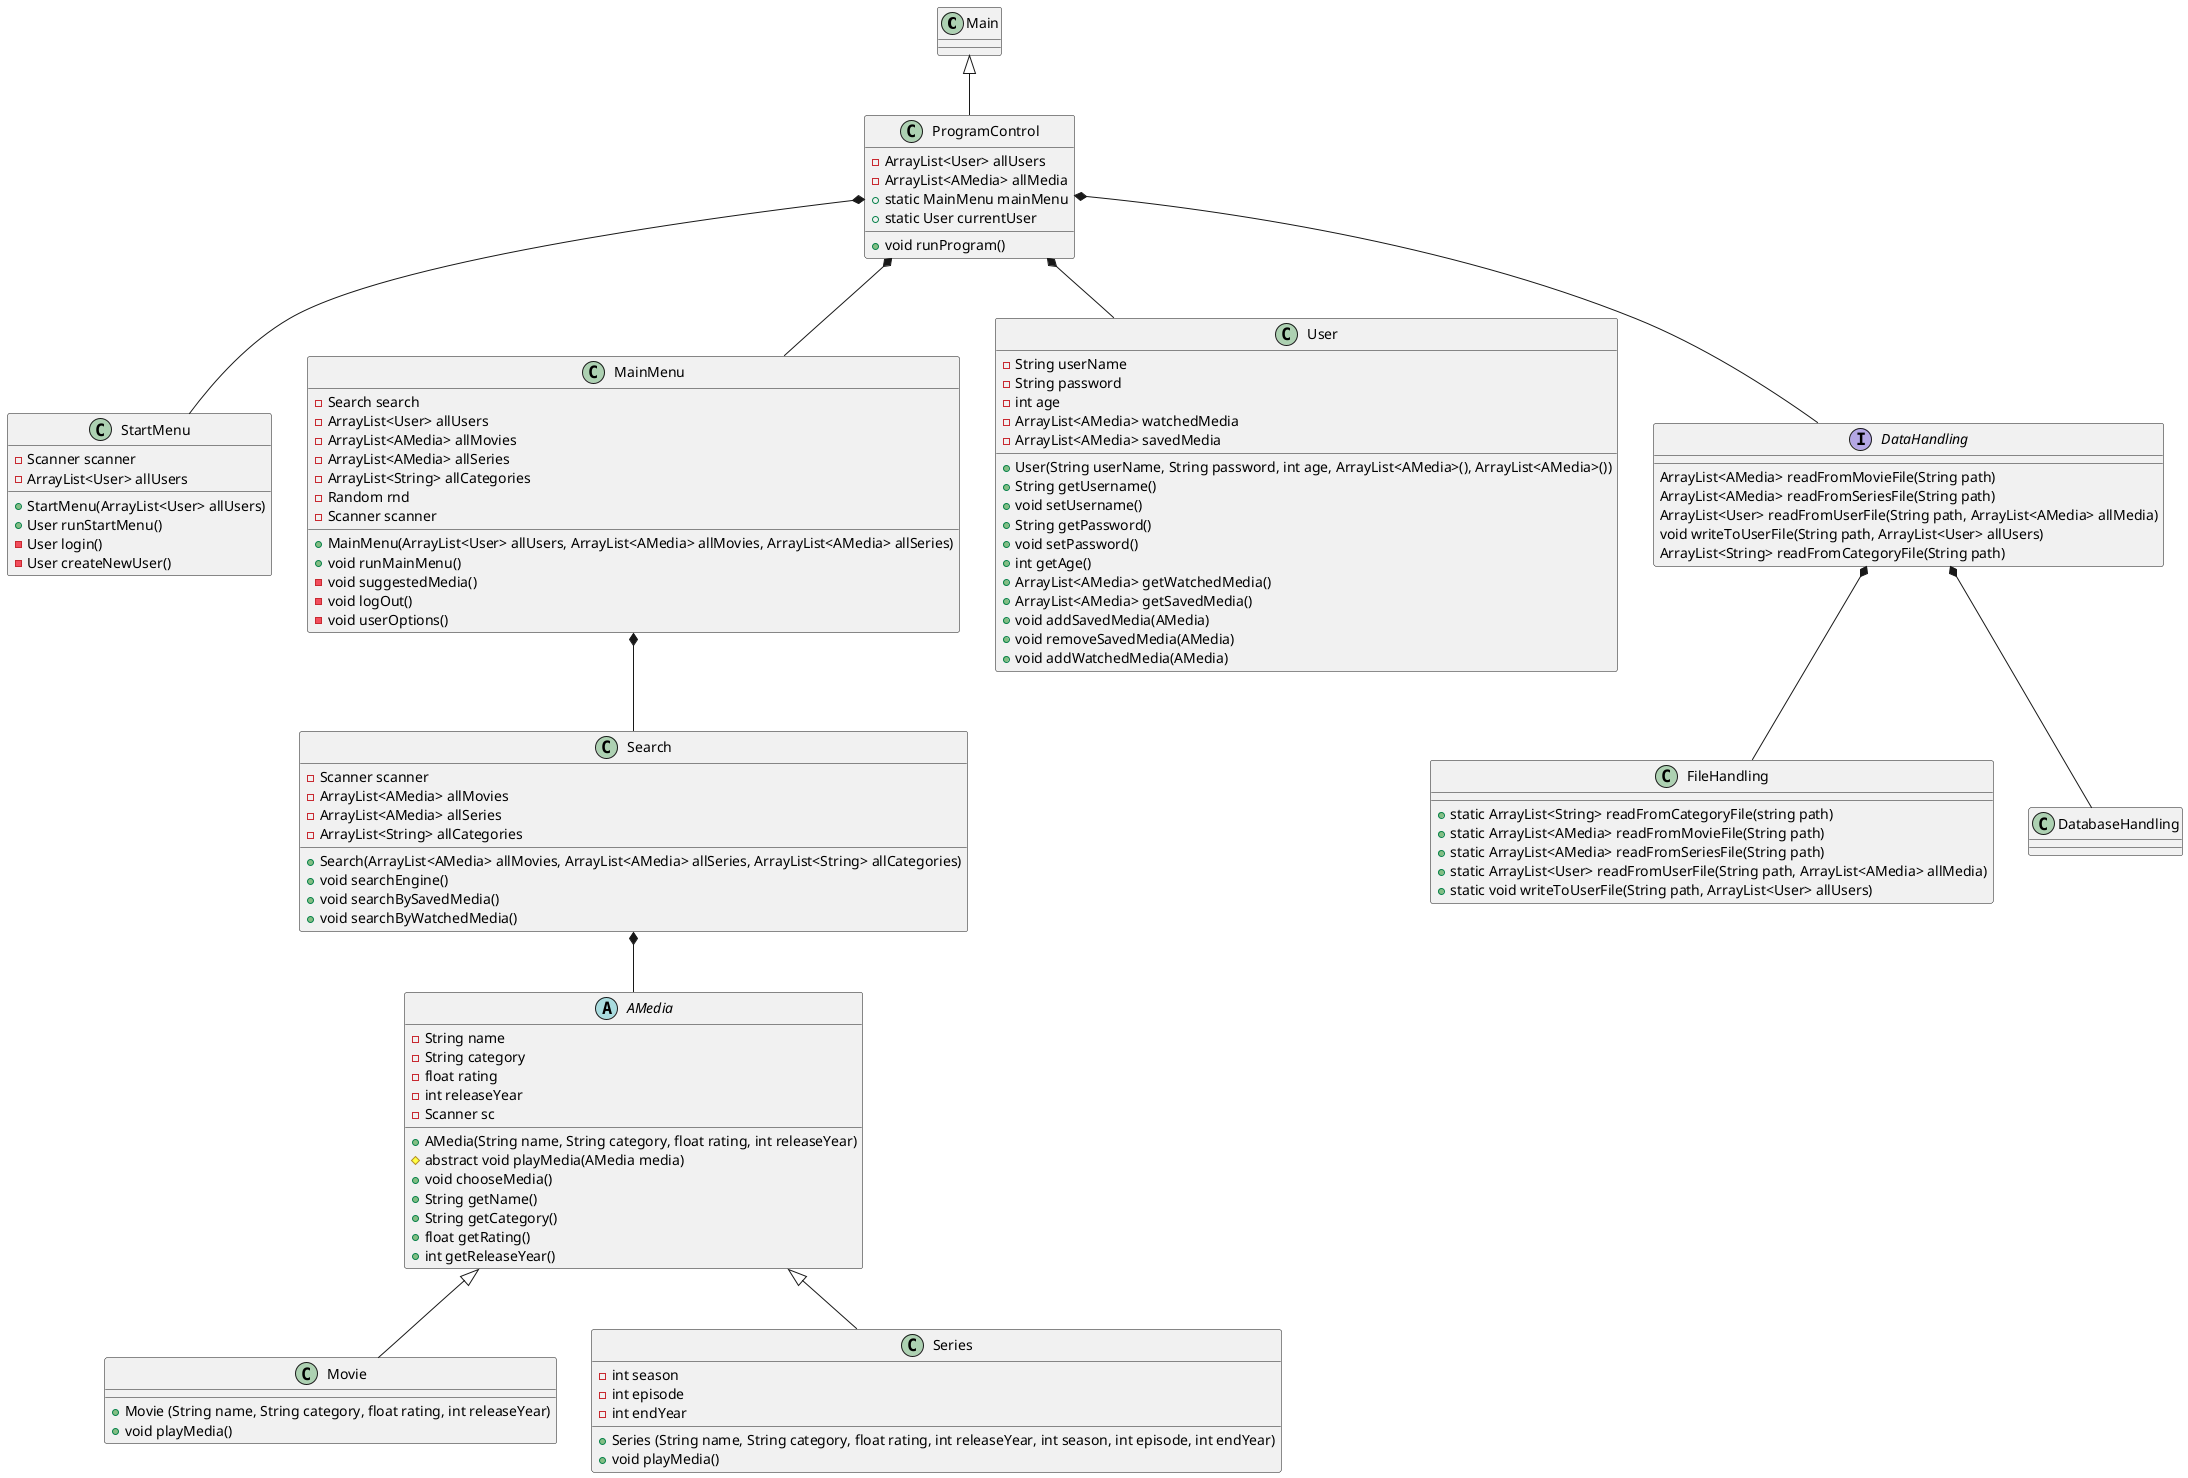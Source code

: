 @startuml
class Main
Main <|-- ProgramControl
ProgramControl *-- StartMenu
ProgramControl *-- MainMenu
ProgramControl *-- User
ProgramControl *-- DataHandling
DataHandling *-- FileHandling
DataHandling *-- DatabaseHandling
MainMenu *-- Search
Search *-- AMedia
AMedia <|-- Movie
AMedia <|-- Series

interface DataHandling{
ArrayList<AMedia> readFromMovieFile(String path)
    ArrayList<AMedia> readFromSeriesFile(String path)
    ArrayList<User> readFromUserFile(String path, ArrayList<AMedia> allMedia)
    void writeToUserFile(String path, ArrayList<User> allUsers)
    ArrayList<String> readFromCategoryFile(String path)
    }

class DatabaseHandling

class Search{
- Scanner scanner
- ArrayList<AMedia> allMovies
- ArrayList<AMedia> allSeries
- ArrayList<String> allCategories
+ Search(ArrayList<AMedia> allMovies, ArrayList<AMedia> allSeries, ArrayList<String> allCategories)
+ void searchEngine()
+ void searchBySavedMedia()
+ void searchByWatchedMedia()
}
class ProgramControl{
- ArrayList<User> allUsers
- ArrayList<AMedia> allMedia
+ static MainMenu mainMenu
+ static User currentUser
+ void runProgram()
}

class StartMenu{
- Scanner scanner
- ArrayList<User> allUsers
+ StartMenu(ArrayList<User> allUsers)
+ User runStartMenu()
- User login()
- User createNewUser()
}

class MainMenu{
- Search search
- ArrayList<User> allUsers
- ArrayList<AMedia> allMovies
- ArrayList<AMedia> allSeries
- ArrayList<String> allCategories
- Random rnd
- Scanner scanner
+ MainMenu(ArrayList<User> allUsers, ArrayList<AMedia> allMovies, ArrayList<AMedia> allSeries)
+ void runMainMenu()
- void suggestedMedia()
- void logOut()
- void userOptions()
}

abstract class AMedia{
- String name
- String category
- float rating
- int releaseYear
- Scanner sc
+ AMedia(String name, String category, float rating, int releaseYear)
# abstract void playMedia(AMedia media)
+ void chooseMedia()
+ String getName()
+ String getCategory()
+ float getRating()
+ int getReleaseYear()
}

class Movie{
+ Movie (String name, String category, float rating, int releaseYear)
+ void playMedia()
}

class Series{
- int season
- int episode
- int endYear
+ Series (String name, String category, float rating, int releaseYear, int season, int episode, int endYear)
+ void playMedia()
}

class User{
- String userName
- String password
- int age
- ArrayList<AMedia> watchedMedia
- ArrayList<AMedia> savedMedia
+ User(String userName, String password, int age, ArrayList<AMedia>(), ArrayList<AMedia>())
+ String getUsername()
+ void setUsername()
+ String getPassword()
+ void setPassword()
+ int getAge()
+ ArrayList<AMedia> getWatchedMedia()
+ ArrayList<AMedia> getSavedMedia()
+ void addSavedMedia(AMedia)
+ void removeSavedMedia(AMedia)
+ void addWatchedMedia(AMedia)
}

class FileHandling{
+ static ArrayList<String> readFromCategoryFile(string path)
+ static ArrayList<AMedia> readFromMovieFile(String path)
+ static ArrayList<AMedia> readFromSeriesFile(String path)
+ static ArrayList<User> readFromUserFile(String path, ArrayList<AMedia> allMedia)
+ static void writeToUserFile(String path, ArrayList<User> allUsers)
}

@enduml